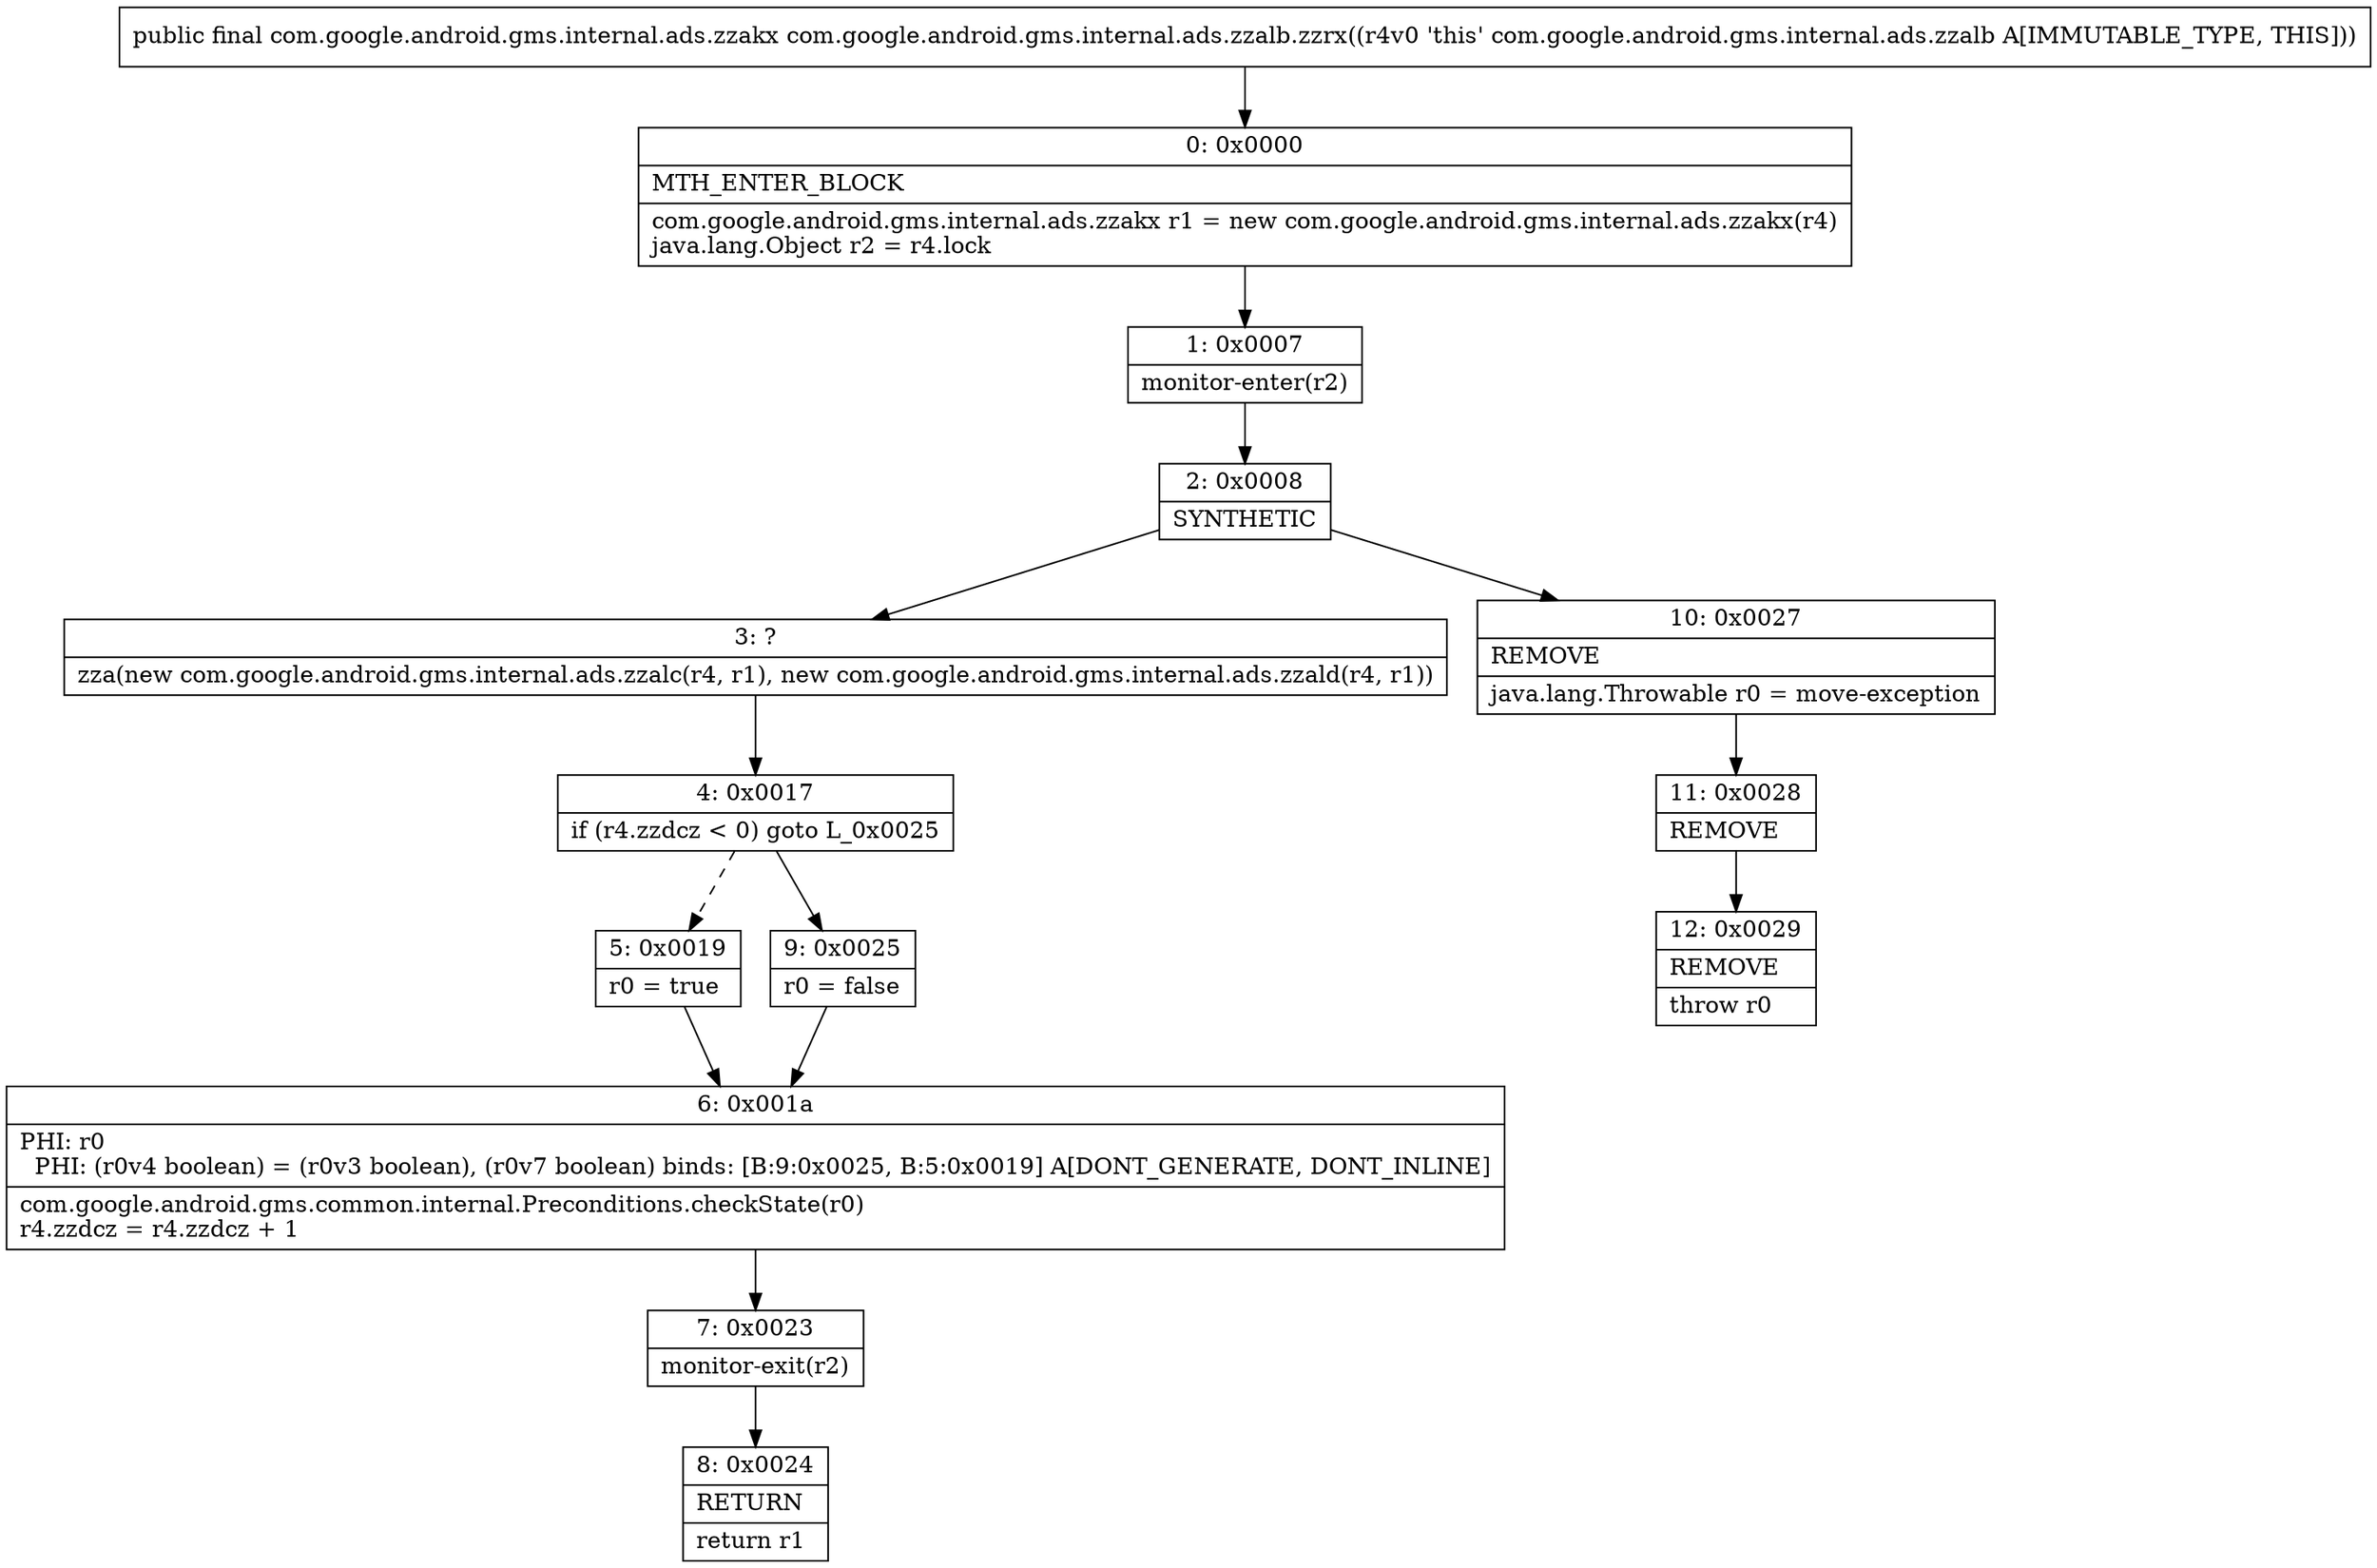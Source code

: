 digraph "CFG forcom.google.android.gms.internal.ads.zzalb.zzrx()Lcom\/google\/android\/gms\/internal\/ads\/zzakx;" {
Node_0 [shape=record,label="{0\:\ 0x0000|MTH_ENTER_BLOCK\l|com.google.android.gms.internal.ads.zzakx r1 = new com.google.android.gms.internal.ads.zzakx(r4)\ljava.lang.Object r2 = r4.lock\l}"];
Node_1 [shape=record,label="{1\:\ 0x0007|monitor\-enter(r2)\l}"];
Node_2 [shape=record,label="{2\:\ 0x0008|SYNTHETIC\l}"];
Node_3 [shape=record,label="{3\:\ ?|zza(new com.google.android.gms.internal.ads.zzalc(r4, r1), new com.google.android.gms.internal.ads.zzald(r4, r1))\l}"];
Node_4 [shape=record,label="{4\:\ 0x0017|if (r4.zzdcz \< 0) goto L_0x0025\l}"];
Node_5 [shape=record,label="{5\:\ 0x0019|r0 = true\l}"];
Node_6 [shape=record,label="{6\:\ 0x001a|PHI: r0 \l  PHI: (r0v4 boolean) = (r0v3 boolean), (r0v7 boolean) binds: [B:9:0x0025, B:5:0x0019] A[DONT_GENERATE, DONT_INLINE]\l|com.google.android.gms.common.internal.Preconditions.checkState(r0)\lr4.zzdcz = r4.zzdcz + 1\l}"];
Node_7 [shape=record,label="{7\:\ 0x0023|monitor\-exit(r2)\l}"];
Node_8 [shape=record,label="{8\:\ 0x0024|RETURN\l|return r1\l}"];
Node_9 [shape=record,label="{9\:\ 0x0025|r0 = false\l}"];
Node_10 [shape=record,label="{10\:\ 0x0027|REMOVE\l|java.lang.Throwable r0 = move\-exception\l}"];
Node_11 [shape=record,label="{11\:\ 0x0028|REMOVE\l}"];
Node_12 [shape=record,label="{12\:\ 0x0029|REMOVE\l|throw r0\l}"];
MethodNode[shape=record,label="{public final com.google.android.gms.internal.ads.zzakx com.google.android.gms.internal.ads.zzalb.zzrx((r4v0 'this' com.google.android.gms.internal.ads.zzalb A[IMMUTABLE_TYPE, THIS])) }"];
MethodNode -> Node_0;
Node_0 -> Node_1;
Node_1 -> Node_2;
Node_2 -> Node_3;
Node_2 -> Node_10;
Node_3 -> Node_4;
Node_4 -> Node_5[style=dashed];
Node_4 -> Node_9;
Node_5 -> Node_6;
Node_6 -> Node_7;
Node_7 -> Node_8;
Node_9 -> Node_6;
Node_10 -> Node_11;
Node_11 -> Node_12;
}

